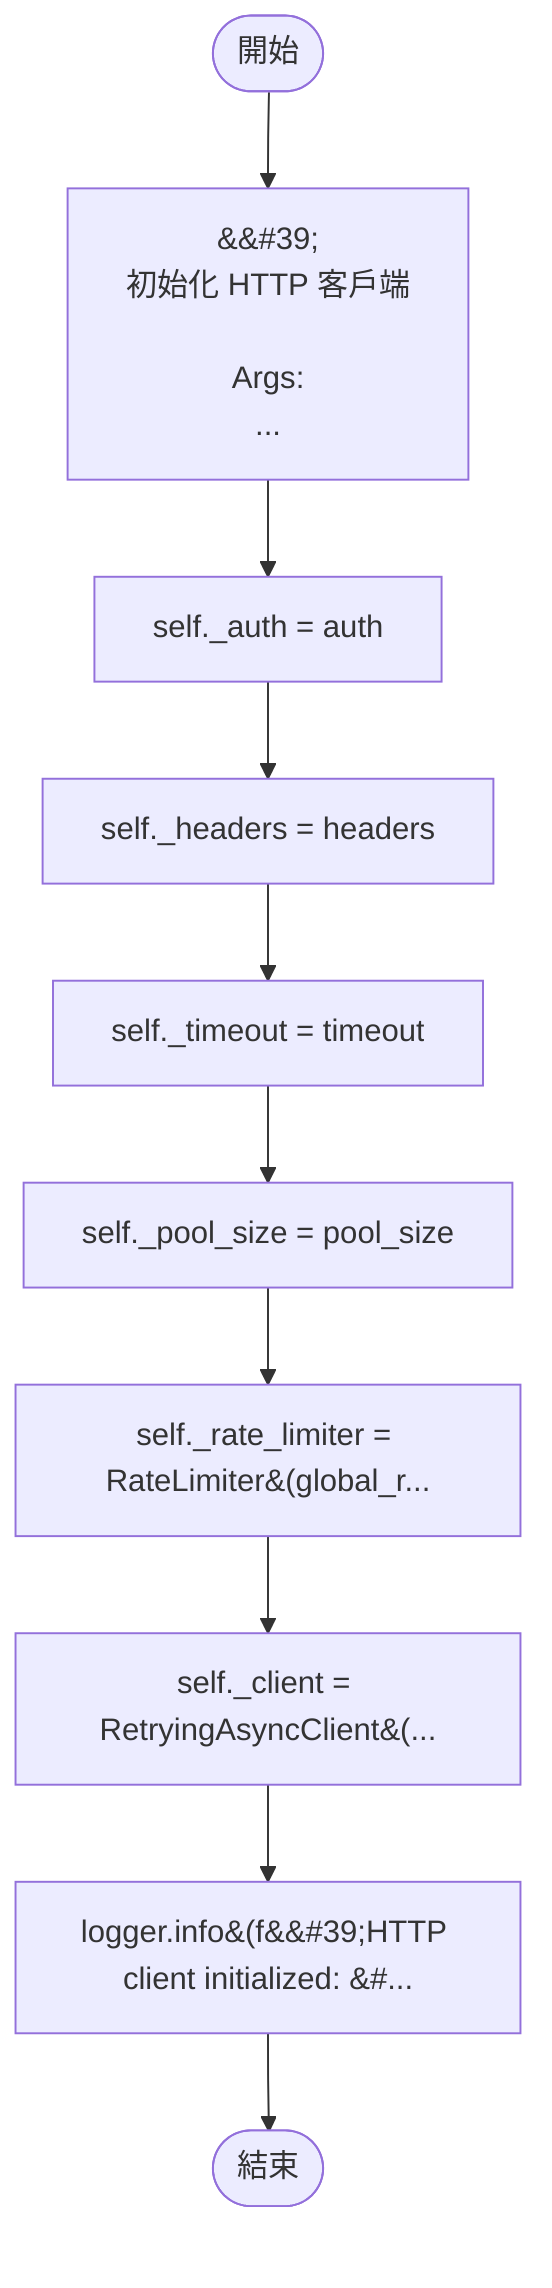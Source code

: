 flowchart TB
    n1([開始])
    n2([結束])
    n3[&amp;&#35;39;\n        初始化 HTTP 客戶端\n\n        Args:\n   ...]
    n4[self._auth = auth]
    n5[self._headers = headers]
    n6[self._timeout = timeout]
    n7[self._pool_size = pool_size]
    n8[self._rate_limiter = RateLimiter&#40;global_r...]
    n9[self._client = RetryingAsyncClient&#40;...]
    n10[logger.info&#40;f&amp;&#35;39;HTTP client initialized: &#...]
    n1 --> n3
    n3 --> n4
    n4 --> n5
    n5 --> n6
    n6 --> n7
    n7 --> n8
    n8 --> n9
    n9 --> n10
    n10 --> n2